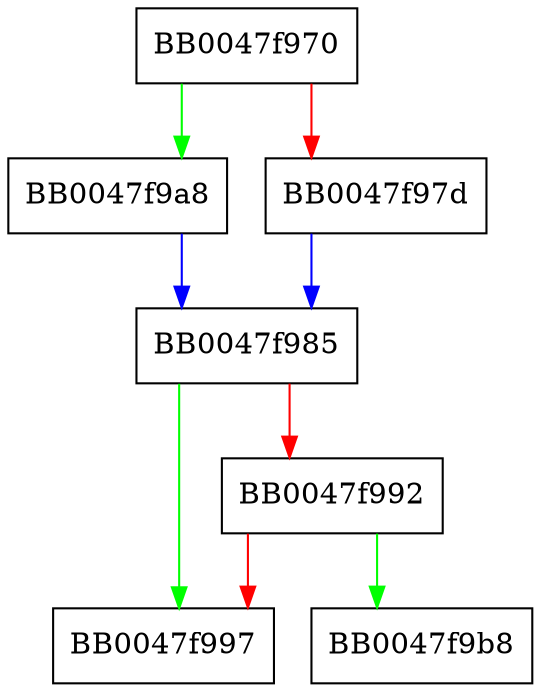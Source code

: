digraph ssl_cert_set_cert_store {
  node [shape="box"];
  graph [splines=ortho];
  BB0047f970 -> BB0047f9a8 [color="green"];
  BB0047f970 -> BB0047f97d [color="red"];
  BB0047f97d -> BB0047f985 [color="blue"];
  BB0047f985 -> BB0047f997 [color="green"];
  BB0047f985 -> BB0047f992 [color="red"];
  BB0047f992 -> BB0047f9b8 [color="green"];
  BB0047f992 -> BB0047f997 [color="red"];
  BB0047f9a8 -> BB0047f985 [color="blue"];
}